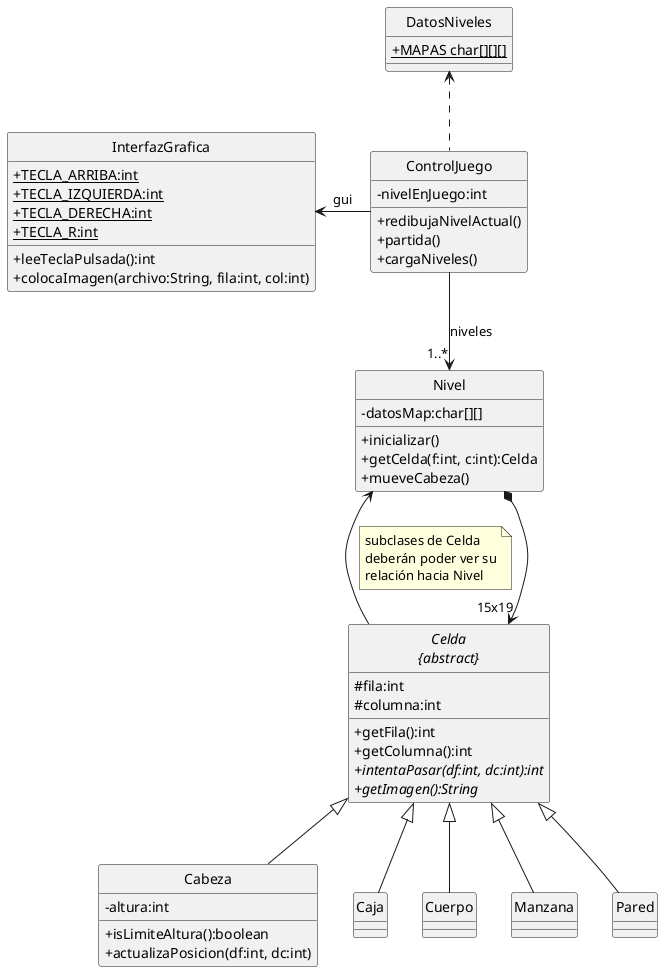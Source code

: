 @startuml asd

hide circle
skinparam classAttributeIconSize 0

class InterfazGrafica {
    +{static} TECLA_ARRIBA:int
    +{static} TECLA_IZQUIERDA:int
    +{static} TECLA_DERECHA:int
    +{static} TECLA_R:int
    +leeTeclaPulsada():int
    +colocaImagen(archivo:String, fila:int, col:int)
}

class ControlJuego {
    -nivelEnJuego:int
    +redibujaNivelActual()
    +partida()
    +cargaNiveles()
}

class Nivel {
    -datosMap:char[][]
    +inicializar()
    +getCelda(f:int, c:int):Celda
    +mueveCabeza()
}

abstract class "Celda\n{abstract}" as Celda {
    #fila:int
    #columna:int
    +getFila():int
    +getColumna():int
    +{abstract}intentaPasar(df:int, dc:int):int
    +{abstract}getImagen():String
}

class Cabeza {
    -altura:int
    +isLimiteAltura():boolean
    +actualizaPosicion(df:int, dc:int)
}

class DatosNiveles {
    +{static} MAPAS char[][][]
}

ControlJuego .up.> DatosNiveles

ControlJuego -left-> InterfazGrafica : gui
ControlJuego -down-> "1..*" Nivel : niveles

Celda -up-> Nivel
note right on link
    subclases de Celda
    deberán poder ver su
    relación hacia Nivel
end note

Nivel *-down-> "15x19" Celda

Celda <|-- Cabeza
Celda <|-- Caja
Celda <|-- Cuerpo
Celda <|-- Manzana
Celda <|-- Pared

@enduml